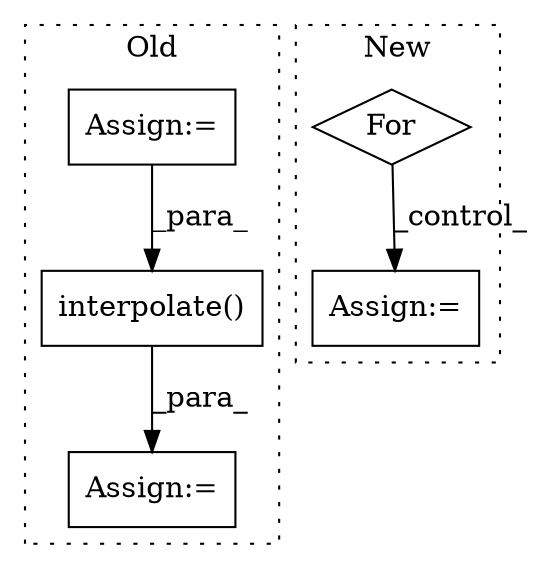 digraph G {
subgraph cluster0 {
1 [label="interpolate()" a="75" s="2151,2182" l="14,39" shape="box"];
3 [label="Assign:=" a="68" s="2053" l="3" shape="box"];
5 [label="Assign:=" a="68" s="2148" l="3" shape="box"];
label = "Old";
style="dotted";
}
subgraph cluster1 {
2 [label="For" a="107" s="1535,1559" l="4,10" shape="diamond"];
4 [label="Assign:=" a="68" s="1578" l="3" shape="box"];
label = "New";
style="dotted";
}
1 -> 5 [label="_para_"];
2 -> 4 [label="_control_"];
3 -> 1 [label="_para_"];
}